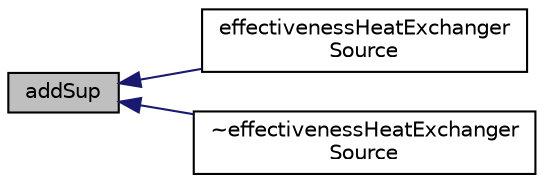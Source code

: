 digraph "addSup"
{
  bgcolor="transparent";
  edge [fontname="Helvetica",fontsize="10",labelfontname="Helvetica",labelfontsize="10"];
  node [fontname="Helvetica",fontsize="10",shape=record];
  rankdir="LR";
  Node1 [label="addSup",height=0.2,width=0.4,color="black", fillcolor="grey75", style="filled", fontcolor="black"];
  Node1 -> Node2 [dir="back",color="midnightblue",fontsize="10",style="solid",fontname="Helvetica"];
  Node2 [label="effectivenessHeatExchanger\lSource",height=0.2,width=0.4,color="black",URL="$a00634.html#ab70beb47d666047f9d0aff466bc02e73",tooltip="Construct from components. "];
  Node1 -> Node3 [dir="back",color="midnightblue",fontsize="10",style="solid",fontname="Helvetica"];
  Node3 [label="~effectivenessHeatExchanger\lSource",height=0.2,width=0.4,color="black",URL="$a00634.html#ad2f6a3e1683137b1104e5120ab4e8f3c",tooltip="Destructor. "];
}
